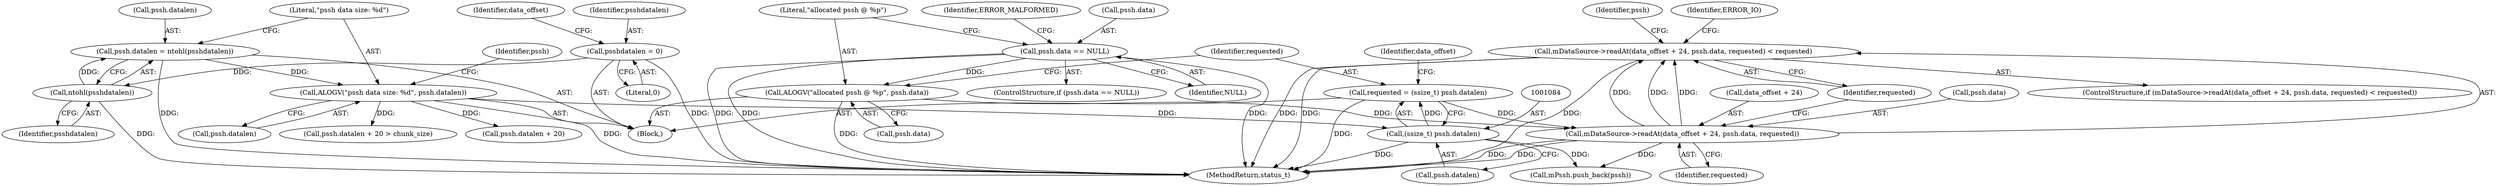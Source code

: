 digraph "0_Android_463a6f807e187828442949d1924e143cf07778c6@API" {
"1001089" [label="(Call,mDataSource->readAt(data_offset + 24, pssh.data, requested) < requested)"];
"1001090" [label="(Call,mDataSource->readAt(data_offset + 24, pssh.data, requested))"];
"1001075" [label="(Call,ALOGV(\"allocated pssh @ %p\", pssh.data))"];
"1001067" [label="(Call,pssh.data == NULL)"];
"1001081" [label="(Call,requested = (ssize_t) pssh.datalen)"];
"1001083" [label="(Call,(ssize_t) pssh.datalen)"];
"1001043" [label="(Call,ALOGV(\"pssh data size: %d\", pssh.datalen))"];
"1001037" [label="(Call,pssh.datalen = ntohl(psshdatalen))"];
"1001041" [label="(Call,ntohl(psshdatalen))"];
"1001021" [label="(Call,psshdatalen = 0)"];
"1001094" [label="(Call,pssh.data)"];
"1001092" [label="(Identifier,data_offset)"];
"1001044" [label="(Literal,\"pssh data size: %d\")"];
"1001081" [label="(Call,requested = (ssize_t) pssh.datalen)"];
"1001089" [label="(Call,mDataSource->readAt(data_offset + 24, pssh.data, requested) < requested)"];
"1001103" [label="(Identifier,pssh)"];
"1001097" [label="(Identifier,requested)"];
"1001052" [label="(Identifier,pssh)"];
"1001042" [label="(Identifier,psshdatalen)"];
"1001101" [label="(Identifier,ERROR_IO)"];
"1001083" [label="(Call,(ssize_t) pssh.datalen)"];
"1001066" [label="(ControlStructure,if (pssh.data == NULL))"];
"1001028" [label="(Identifier,data_offset)"];
"1001021" [label="(Call,psshdatalen = 0)"];
"1001068" [label="(Call,pssh.data)"];
"1001091" [label="(Call,data_offset + 24)"];
"1001043" [label="(Call,ALOGV(\"pssh data size: %d\", pssh.datalen))"];
"1000999" [label="(Block,)"];
"1001082" [label="(Identifier,requested)"];
"1001038" [label="(Call,pssh.datalen)"];
"1001098" [label="(Identifier,requested)"];
"1001041" [label="(Call,ntohl(psshdatalen))"];
"1001077" [label="(Call,pssh.data)"];
"1001050" [label="(Call,pssh.datalen + 20)"];
"1001067" [label="(Call,pssh.data == NULL)"];
"1001085" [label="(Call,pssh.datalen)"];
"1001071" [label="(Identifier,NULL)"];
"1002911" [label="(MethodReturn,status_t)"];
"1001076" [label="(Literal,\"allocated pssh @ %p\")"];
"1001045" [label="(Call,pssh.datalen)"];
"1001075" [label="(Call,ALOGV(\"allocated pssh @ %p\", pssh.data))"];
"1001088" [label="(ControlStructure,if (mDataSource->readAt(data_offset + 24, pssh.data, requested) < requested))"];
"1001023" [label="(Literal,0)"];
"1001037" [label="(Call,pssh.datalen = ntohl(psshdatalen))"];
"1001022" [label="(Identifier,psshdatalen)"];
"1001049" [label="(Call,pssh.datalen + 20 > chunk_size)"];
"1001102" [label="(Call,mPssh.push_back(pssh))"];
"1001074" [label="(Identifier,ERROR_MALFORMED)"];
"1001090" [label="(Call,mDataSource->readAt(data_offset + 24, pssh.data, requested))"];
"1001089" -> "1001088"  [label="AST: "];
"1001089" -> "1001098"  [label="CFG: "];
"1001090" -> "1001089"  [label="AST: "];
"1001098" -> "1001089"  [label="AST: "];
"1001101" -> "1001089"  [label="CFG: "];
"1001103" -> "1001089"  [label="CFG: "];
"1001089" -> "1002911"  [label="DDG: "];
"1001089" -> "1002911"  [label="DDG: "];
"1001089" -> "1002911"  [label="DDG: "];
"1001090" -> "1001089"  [label="DDG: "];
"1001090" -> "1001089"  [label="DDG: "];
"1001090" -> "1001089"  [label="DDG: "];
"1001090" -> "1001097"  [label="CFG: "];
"1001091" -> "1001090"  [label="AST: "];
"1001094" -> "1001090"  [label="AST: "];
"1001097" -> "1001090"  [label="AST: "];
"1001098" -> "1001090"  [label="CFG: "];
"1001090" -> "1002911"  [label="DDG: "];
"1001090" -> "1002911"  [label="DDG: "];
"1001075" -> "1001090"  [label="DDG: "];
"1001081" -> "1001090"  [label="DDG: "];
"1001090" -> "1001102"  [label="DDG: "];
"1001075" -> "1000999"  [label="AST: "];
"1001075" -> "1001077"  [label="CFG: "];
"1001076" -> "1001075"  [label="AST: "];
"1001077" -> "1001075"  [label="AST: "];
"1001082" -> "1001075"  [label="CFG: "];
"1001075" -> "1002911"  [label="DDG: "];
"1001067" -> "1001075"  [label="DDG: "];
"1001067" -> "1001066"  [label="AST: "];
"1001067" -> "1001071"  [label="CFG: "];
"1001068" -> "1001067"  [label="AST: "];
"1001071" -> "1001067"  [label="AST: "];
"1001074" -> "1001067"  [label="CFG: "];
"1001076" -> "1001067"  [label="CFG: "];
"1001067" -> "1002911"  [label="DDG: "];
"1001067" -> "1002911"  [label="DDG: "];
"1001067" -> "1002911"  [label="DDG: "];
"1001081" -> "1000999"  [label="AST: "];
"1001081" -> "1001083"  [label="CFG: "];
"1001082" -> "1001081"  [label="AST: "];
"1001083" -> "1001081"  [label="AST: "];
"1001092" -> "1001081"  [label="CFG: "];
"1001081" -> "1002911"  [label="DDG: "];
"1001083" -> "1001081"  [label="DDG: "];
"1001083" -> "1001085"  [label="CFG: "];
"1001084" -> "1001083"  [label="AST: "];
"1001085" -> "1001083"  [label="AST: "];
"1001083" -> "1002911"  [label="DDG: "];
"1001043" -> "1001083"  [label="DDG: "];
"1001083" -> "1001102"  [label="DDG: "];
"1001043" -> "1000999"  [label="AST: "];
"1001043" -> "1001045"  [label="CFG: "];
"1001044" -> "1001043"  [label="AST: "];
"1001045" -> "1001043"  [label="AST: "];
"1001052" -> "1001043"  [label="CFG: "];
"1001043" -> "1002911"  [label="DDG: "];
"1001037" -> "1001043"  [label="DDG: "];
"1001043" -> "1001049"  [label="DDG: "];
"1001043" -> "1001050"  [label="DDG: "];
"1001037" -> "1000999"  [label="AST: "];
"1001037" -> "1001041"  [label="CFG: "];
"1001038" -> "1001037"  [label="AST: "];
"1001041" -> "1001037"  [label="AST: "];
"1001044" -> "1001037"  [label="CFG: "];
"1001037" -> "1002911"  [label="DDG: "];
"1001041" -> "1001037"  [label="DDG: "];
"1001041" -> "1001042"  [label="CFG: "];
"1001042" -> "1001041"  [label="AST: "];
"1001041" -> "1002911"  [label="DDG: "];
"1001021" -> "1001041"  [label="DDG: "];
"1001021" -> "1000999"  [label="AST: "];
"1001021" -> "1001023"  [label="CFG: "];
"1001022" -> "1001021"  [label="AST: "];
"1001023" -> "1001021"  [label="AST: "];
"1001028" -> "1001021"  [label="CFG: "];
"1001021" -> "1002911"  [label="DDG: "];
}
